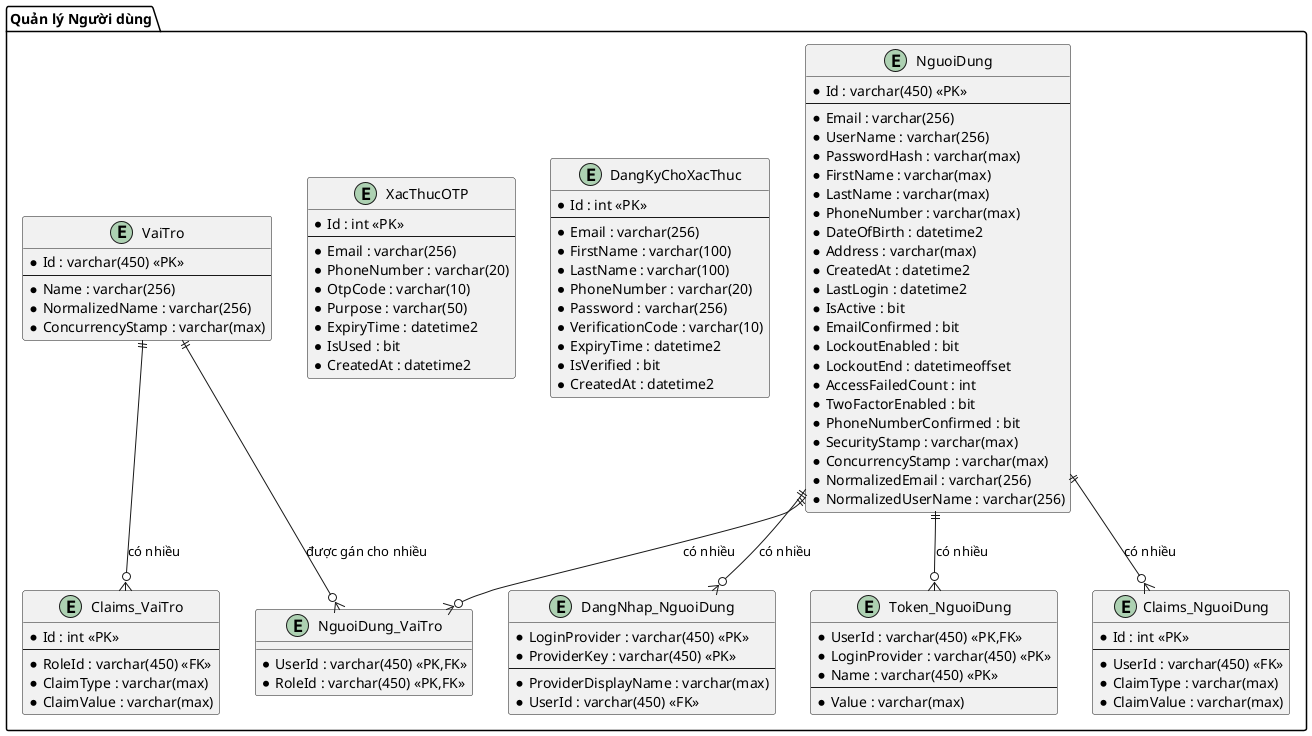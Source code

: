 @startuml SunMovement_ERD_Quan_ly_Nguoi_dung
!define RECTANGLE class

package "Quản lý Người dùng" {
    entity "NguoiDung" as User {
        * Id : varchar(450) <<PK>>
        --
        * Email : varchar(256)
        * UserName : varchar(256)
        * PasswordHash : varchar(max)
        * FirstName : varchar(max)
        * LastName : varchar(max)
        * PhoneNumber : varchar(max)
        * DateOfBirth : datetime2
        * Address : varchar(max)
        * CreatedAt : datetime2
        * LastLogin : datetime2
        * IsActive : bit
        * EmailConfirmed : bit
        * LockoutEnabled : bit
        * LockoutEnd : datetimeoffset
        * AccessFailedCount : int
        * TwoFactorEnabled : bit
        * PhoneNumberConfirmed : bit
        * SecurityStamp : varchar(max)
        * ConcurrencyStamp : varchar(max)
        * NormalizedEmail : varchar(256)
        * NormalizedUserName : varchar(256)
    }

    entity "DangKyChoXacThuc" as PendingUserRegistration {
        * Id : int <<PK>>
        --
        * Email : varchar(256)
        * FirstName : varchar(100)
        * LastName : varchar(100)
        * PhoneNumber : varchar(20)
        * Password : varchar(256)
        * VerificationCode : varchar(10)
        * ExpiryTime : datetime2
        * IsVerified : bit
        * CreatedAt : datetime2
    }

    entity "XacThucOTP" as OtpVerification {
        * Id : int <<PK>>
        --
        * Email : varchar(256)
        * PhoneNumber : varchar(20)
        * OtpCode : varchar(10)
        * Purpose : varchar(50)
        * ExpiryTime : datetime2
        * IsUsed : bit
        * CreatedAt : datetime2
    }

    entity "VaiTro" as Role {
        * Id : varchar(450) <<PK>>
        --
        * Name : varchar(256)
        * NormalizedName : varchar(256)
        * ConcurrencyStamp : varchar(max)
    }

    entity "NguoiDung_VaiTro" as UserRole {
        * UserId : varchar(450) <<PK,FK>>
        * RoleId : varchar(450) <<PK,FK>>
    }

    entity "Claims_NguoiDung" as UserClaim {
        * Id : int <<PK>>
        --
        * UserId : varchar(450) <<FK>>
        * ClaimType : varchar(max)
        * ClaimValue : varchar(max)
    }

    entity "Claims_VaiTro" as RoleClaim {
        * Id : int <<PK>>
        --
        * RoleId : varchar(450) <<FK>>
        * ClaimType : varchar(max)
        * ClaimValue : varchar(max)
    }

    entity "DangNhap_NguoiDung" as UserLogin {
        * LoginProvider : varchar(450) <<PK>>
        * ProviderKey : varchar(450) <<PK>>
        --
        * ProviderDisplayName : varchar(max)
        * UserId : varchar(450) <<FK>>
    }

    entity "Token_NguoiDung" as UserToken {
        * UserId : varchar(450) <<PK,FK>>
        * LoginProvider : varchar(450) <<PK>>
        * Name : varchar(450) <<PK>>
        --
        * Value : varchar(max)
    }
}

' Relationships
User ||--o{ UserRole : "có nhiều"
Role ||--o{ UserRole : "được gán cho nhiều"
User ||--o{ UserClaim : "có nhiều"
Role ||--o{ RoleClaim : "có nhiều"
User ||--o{ UserLogin : "có nhiều"
User ||--o{ UserToken : "có nhiều"

@enduml
